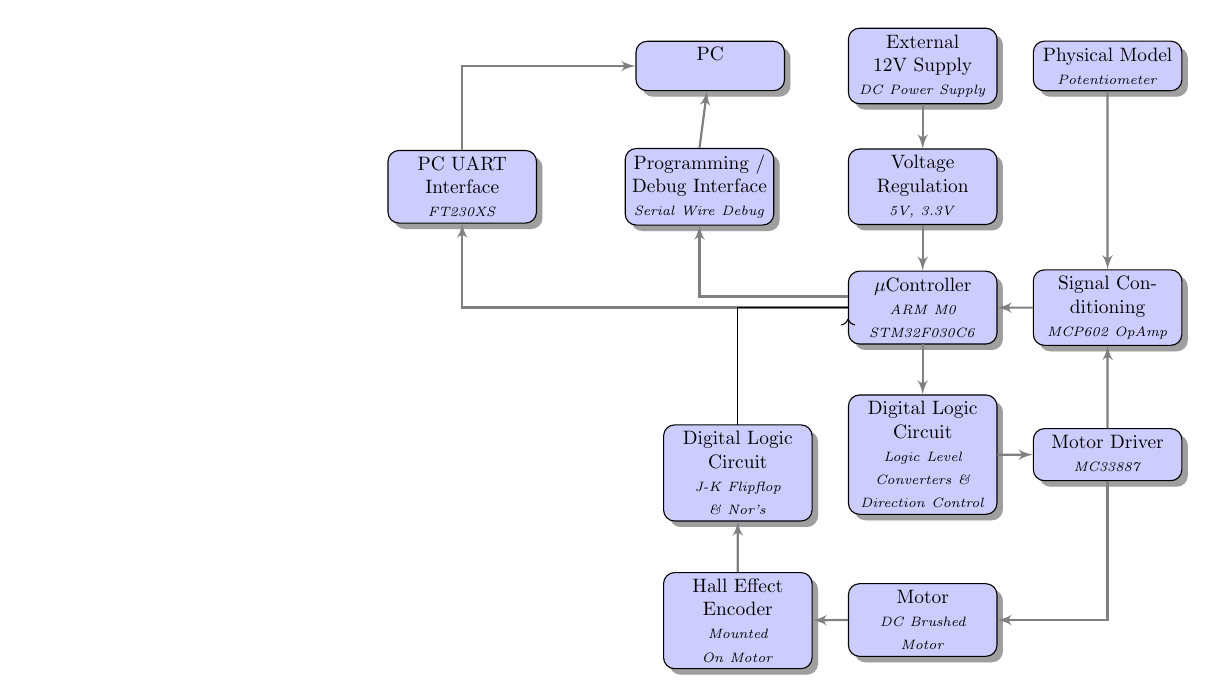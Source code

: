 \usetikzlibrary{shadows,arrows}
% Define the layers to draw the diagram
\pgfdeclarelayer{background}
\pgfdeclarelayer{foreground}
\pgfsetlayers{background,main,foreground}

% Define block styles  
\tikzstyle{block}=[draw, fill=blue!20, text width=7.0em, text centered,
minimum height=1.5em,drop shadow]
\tikzstyle{blocks} = [block, rounded corners, drop shadow]
\tikzstyle{texto} = [above, text width=6em, text centered]
\tikzstyle{linepart} = [draw, thick, color=black!50, -latex', dashed]
\tikzstyle{line} = [draw, thick, color=black!50, -latex']
\tikzstyle{ur}=[draw, text centered, minimum height=0.01em]

% Define distances for bordering
\newcommand{\blockdist}{1.3}
\newcommand{\edgedist}{1.5}

\newcommand{\external}[2]{node (e#1) [blocks]
	{External 12V Supply\\{\scriptsize\textit{#2}}}}

\newcommand{\regulator}[2]{node (r#1) [blocks]
	{Voltage Regulation\\{\scriptsize\textit{#2}}}}

\newcommand{\uC}[2]{node (uC#1) [blocks]
	{$\mu$Controller\\{\scriptsize\textit{#2}}}}

\newcommand{\uart}[2]{node (uart#1) [blocks]
	{PC UART Interface\\{\scriptsize\textit{#2}}}}

\newcommand{\prog}[2]{node (prog#1) [blocks]
	{Programming / Debug Interface\\{\scriptsize\textit{#2}}}}

\newcommand{\motor}[2]{node (motor#1) [blocks]
	{Motor\\{\scriptsize\textit{#2}}}}

\newcommand{\sigcond}[2]{node (sigcond#1) [blocks]
	{Signal Conditioning\\{\scriptsize\textit{#2}}}}

\newcommand{\encdig}[2]{node (encdig#1) [blocks]
	{Digital Logic Circuit\\{\scriptsize\textit{#2}}}}

\newcommand{\pc}[2]{node (pc#1) [blocks]
	{PC\\{\scriptsize\textit{#2}}}}

\newcommand{\physical}[2]{node (physical#1) [blocks]
	{Physical Model\\{\scriptsize\textit{#2}}}}

\newcommand{\motordriver}[2]{node (motordriver#1) [blocks]
	{Motor Driver\\{\scriptsize\textit{#2}}}}

\newcommand{\digitlogic}[2]{node (digitlogic#1) [blocks]
	{Digital Logic Circuit\\{\scriptsize\textit{#2}}}}

\newcommand{\encoder}[2]{node (encoder#1) [blocks]
	{Hall Effect Encoder\\{\scriptsize\textit{#2}}}}
% Draw background
\newcommand{\background}[5]{%
	\begin{pgfonlayer}{background}
		% Left-top corner of the background rectangle
		\path (#1.west |- #2.north)+(-0.5,0.5) node (a1) {};
		% Right-bottom corner of the background rectanle
		\path (#3.east |- #4.south)+(+0.5,-0.25) node (a2) {};
		% Draw the background
		\path[fill=yellow!20,rounded corners, draw=black!50, dashed]
		(a1) rectangle (a2);
		\path (a1.east |- a1.south)+(0.8,-0.3) node (u1)[texto]
		{\scriptsize\textit{Unidad #5}};
\end{pgfonlayer}}

\newcommand{\transreceptor}[3]{%
	\path [linepart] (#1.east) -- node [above]
	{\scriptsize Transreceptor #2} (#3);}


	\begin{tikzpicture}[scale=0.7,transform shape]
	
	% Draw diagram elements
	\path \external {1}{DC Power Supply};
	\path (e1.east)+(2.0,0.0) \physical{1}{Potentiometer};
	\path (e1.south)+(0.0,-1.5) \regulator{1}{5V, 3.3V};
	\path (r1.south)+(0.0,-1.5) \uC{1}{ARM M0 STM32F030C6};
	
	% PC 
	\path (e1.west)+(-2.5,0) \pc{1}{};
	
	% PC UART Interface
	\path (r1.west)+(-7,0) \uart{1}{FT230XS};
	
	%Programming/Debug Interface
	\path (r1)+(-4.05,0) \prog{1}{Serial Wire Debug};
	
	%Signal Conditioning
	\path (uC1.east)+(2.0,0) \sigcond{1}{MCP602 OpAmp};
	
	%JK Flipflops
	\path (uC1.west)+(-2.0,-3.0) \encdig{1}{J-K Flipflop \& Nor's};
	
	% Motor
	\path (uC1.south) + (0,-5) \motor{1}{DC Brushed Motor};
	
	% Digital Logic: Logic Level Convertes
	\path (uC1.south) + (0,-2) \digitlogic{1}{Logic Level Converters \&  Direction Control};
	
	% Motor Driver
	\path (digitlogic1.east)+(2.0,0) \motordriver{1}{MC33887};
	
	%Hall Effect Enconder
	\path (encdig1.south)+ (0,-1.8) \encoder{1}{Mounted On Motor};
	
	
	
	
	% Draw arrows between elements
	\path [line] (e1.south) -- node [above] {} (r1);
	\path [line] (r1.south) -- node [above] {} (uC1);
	
	% uC to UART
	\path [line] (uC1.west) -| node [below] {} (uart1);
	
	% uC to Programming/Debug Interface
	\path [line] (uC1.west)+(0,0.2) -| node [below]{}(prog1); 
	
	% JK FlipFlops
	%\path [line] (uC1.west)+(0,-0.2) -| node [above]{}(encdig1); 
		
	\draw[->] (encdig1) |- (uC1.west)++(0,-0.2) ;
		
		
	\path [line] (sigcond1.west) -- node[right]{}(uC1);
	
	\path [line] (physical1.south) -- node[above]{}(sigcond1);
	
	% Motor Driver to signal Conditioning
	\path [line] (motordriver1.north) -- node[below]{}(sigcond1);
	
	% PC UART Interface -> PC
	\path [line] (uart1.north) |- node[left]{}(pc1);
	
	% Programming/Debug Interfac -> PC
	\path [line] (prog1.north) -- node[below]{}(pc1);
	
	% Motor Driver -> Motor
	\path [line] (motordriver1.south) |- node[right]{}(motor1); 
	
	% Microcontroller -> Digitical logic
	\path [line] (uC1.south) -- node[above]{}(digitlogic1);
	
	\path [line] (digitlogic1.east) -- node[left]{}(motordriver1);
	
	
	\path [line] (encoder1.north) -- node[below]{}(encdig1);
	
	
	\path [line] (motor1.west) -- node[right]{}(encoder1);
	
	
	\end{tikzpicture}